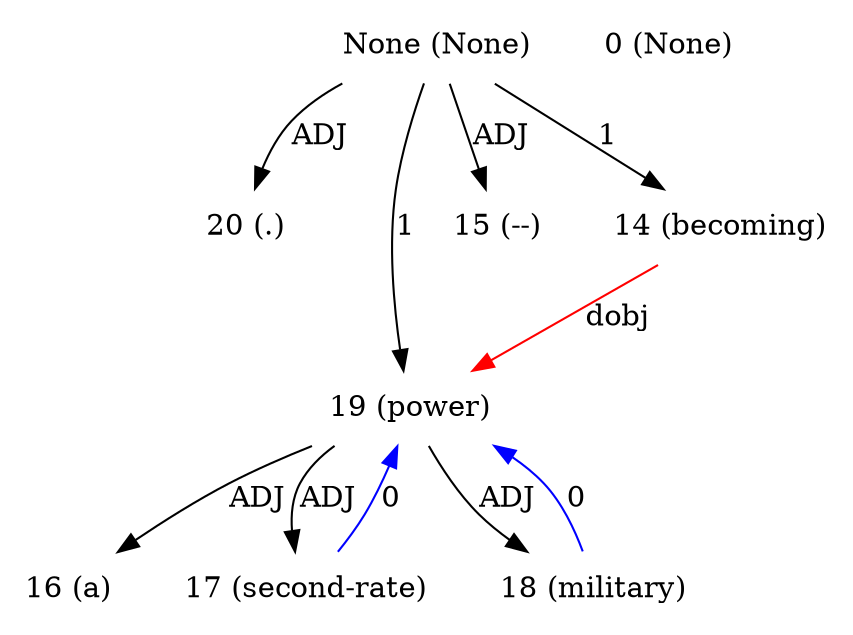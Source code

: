 digraph G{
edge [dir=forward]
node [shape=plaintext]

None [label="None (None)"]
None -> 20 [label="ADJ"]
None [label="None (None)"]
None -> 19 [label="1"]
None [label="None (None)"]
None -> 15 [label="ADJ"]
None [label="None (None)"]
None -> 14 [label="1"]
0 [label="0 (None)"]
14 [label="14 (becoming)"]
15 [label="15 (--)"]
16 [label="16 (a)"]
17 [label="17 (second-rate)"]
17 -> 19 [label="0", color="blue"]
18 [label="18 (military)"]
18 -> 19 [label="0", color="blue"]
19 [label="19 (power)"]
19 -> 16 [label="ADJ"]
19 -> 17 [label="ADJ"]
19 -> 18 [label="ADJ"]
14 -> 19 [label="dobj", color="red"]
20 [label="20 (.)"]
}
